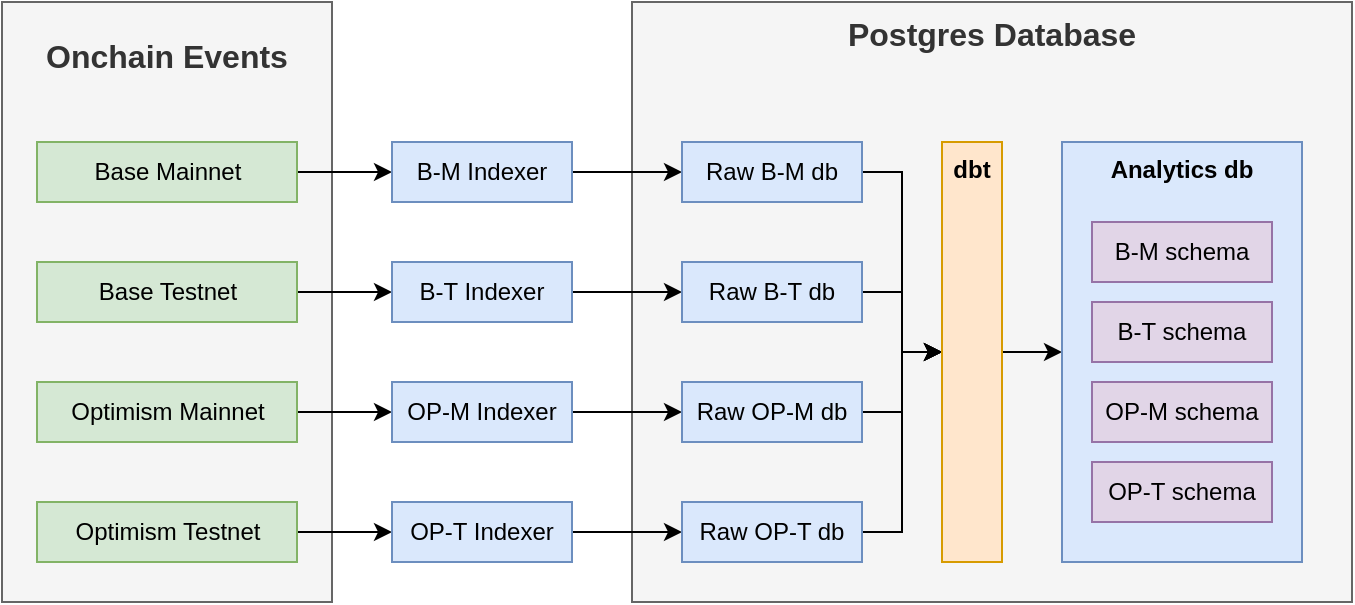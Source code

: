 <mxfile version="23.1.2" type="device">
  <diagram name="Page-1" id="rFEMjwONDgXLVHUbBiYk">
    <mxGraphModel dx="1018" dy="1383" grid="1" gridSize="10" guides="1" tooltips="1" connect="1" arrows="1" fold="1" page="1" pageScale="1" pageWidth="850" pageHeight="1100" math="0" shadow="0">
      <root>
        <mxCell id="0" />
        <mxCell id="1" parent="0" />
        <mxCell id="R1emBW7lre0Wp2ynIHXj-4" value="&lt;h1 style=&quot;font-size: 16px;&quot;&gt;Onchain Events&lt;/h1&gt;" style="rounded=0;whiteSpace=wrap;html=1;align=center;fillColor=#f5f5f5;fontColor=#333333;strokeColor=#666666;verticalAlign=top;" vertex="1" parent="1">
          <mxGeometry x="25" y="460" width="165" height="300" as="geometry" />
        </mxCell>
        <mxCell id="R1emBW7lre0Wp2ynIHXj-16" value="" style="edgeStyle=orthogonalEdgeStyle;rounded=0;orthogonalLoop=1;jettySize=auto;html=1;" edge="1" parent="1" source="S-hfegwOmEvxK6TibCQ1-2" target="R1emBW7lre0Wp2ynIHXj-10">
          <mxGeometry relative="1" as="geometry" />
        </mxCell>
        <mxCell id="S-hfegwOmEvxK6TibCQ1-2" value="Base Mainnet" style="rounded=0;whiteSpace=wrap;html=1;fillColor=#d5e8d4;strokeColor=#82b366;" parent="1" vertex="1">
          <mxGeometry x="42.5" y="530" width="130" height="30" as="geometry" />
        </mxCell>
        <mxCell id="R1emBW7lre0Wp2ynIHXj-17" value="" style="edgeStyle=orthogonalEdgeStyle;rounded=0;orthogonalLoop=1;jettySize=auto;html=1;" edge="1" parent="1" source="R1emBW7lre0Wp2ynIHXj-1" target="R1emBW7lre0Wp2ynIHXj-11">
          <mxGeometry relative="1" as="geometry" />
        </mxCell>
        <mxCell id="R1emBW7lre0Wp2ynIHXj-1" value="Base Testnet" style="rounded=0;whiteSpace=wrap;html=1;fillColor=#d5e8d4;strokeColor=#82b366;" vertex="1" parent="1">
          <mxGeometry x="42.5" y="590" width="130" height="30" as="geometry" />
        </mxCell>
        <mxCell id="R1emBW7lre0Wp2ynIHXj-18" value="" style="edgeStyle=orthogonalEdgeStyle;rounded=0;orthogonalLoop=1;jettySize=auto;html=1;" edge="1" parent="1" source="R1emBW7lre0Wp2ynIHXj-2" target="R1emBW7lre0Wp2ynIHXj-12">
          <mxGeometry relative="1" as="geometry" />
        </mxCell>
        <mxCell id="R1emBW7lre0Wp2ynIHXj-2" value="Optimism Mainnet" style="rounded=0;whiteSpace=wrap;html=1;fillColor=#d5e8d4;strokeColor=#82b366;" vertex="1" parent="1">
          <mxGeometry x="42.5" y="650" width="130" height="30" as="geometry" />
        </mxCell>
        <mxCell id="R1emBW7lre0Wp2ynIHXj-19" value="" style="edgeStyle=orthogonalEdgeStyle;rounded=0;orthogonalLoop=1;jettySize=auto;html=1;" edge="1" parent="1" source="R1emBW7lre0Wp2ynIHXj-3" target="R1emBW7lre0Wp2ynIHXj-13">
          <mxGeometry relative="1" as="geometry" />
        </mxCell>
        <mxCell id="R1emBW7lre0Wp2ynIHXj-3" value="Optimism Testnet" style="rounded=0;whiteSpace=wrap;html=1;fillColor=#d5e8d4;strokeColor=#82b366;" vertex="1" parent="1">
          <mxGeometry x="42.5" y="710" width="130" height="30" as="geometry" />
        </mxCell>
        <mxCell id="R1emBW7lre0Wp2ynIHXj-5" value="Postgres Database" style="rounded=0;whiteSpace=wrap;html=1;fillColor=#f5f5f5;fontColor=#333333;strokeColor=#666666;verticalAlign=top;fontSize=16;fontStyle=1" vertex="1" parent="1">
          <mxGeometry x="340" y="460" width="360" height="300" as="geometry" />
        </mxCell>
        <mxCell id="R1emBW7lre0Wp2ynIHXj-24" value="" style="edgeStyle=orthogonalEdgeStyle;rounded=0;orthogonalLoop=1;jettySize=auto;html=1;" edge="1" parent="1" source="R1emBW7lre0Wp2ynIHXj-10" target="R1emBW7lre0Wp2ynIHXj-20">
          <mxGeometry relative="1" as="geometry" />
        </mxCell>
        <mxCell id="R1emBW7lre0Wp2ynIHXj-10" value="B-M Indexer" style="rounded=0;whiteSpace=wrap;html=1;fillColor=#dae8fc;strokeColor=#6c8ebf;" vertex="1" parent="1">
          <mxGeometry x="220" y="530" width="90" height="30" as="geometry" />
        </mxCell>
        <mxCell id="R1emBW7lre0Wp2ynIHXj-25" value="" style="edgeStyle=orthogonalEdgeStyle;rounded=0;orthogonalLoop=1;jettySize=auto;html=1;" edge="1" parent="1" source="R1emBW7lre0Wp2ynIHXj-11" target="R1emBW7lre0Wp2ynIHXj-21">
          <mxGeometry relative="1" as="geometry" />
        </mxCell>
        <mxCell id="R1emBW7lre0Wp2ynIHXj-11" value="B-T Indexer" style="rounded=0;whiteSpace=wrap;html=1;fillColor=#dae8fc;strokeColor=#6c8ebf;" vertex="1" parent="1">
          <mxGeometry x="220" y="590" width="90" height="30" as="geometry" />
        </mxCell>
        <mxCell id="R1emBW7lre0Wp2ynIHXj-26" value="" style="edgeStyle=orthogonalEdgeStyle;rounded=0;orthogonalLoop=1;jettySize=auto;html=1;" edge="1" parent="1" source="R1emBW7lre0Wp2ynIHXj-12" target="R1emBW7lre0Wp2ynIHXj-22">
          <mxGeometry relative="1" as="geometry" />
        </mxCell>
        <mxCell id="R1emBW7lre0Wp2ynIHXj-12" value="OP-M Indexer" style="rounded=0;whiteSpace=wrap;html=1;fillColor=#dae8fc;strokeColor=#6c8ebf;" vertex="1" parent="1">
          <mxGeometry x="220" y="650" width="90" height="30" as="geometry" />
        </mxCell>
        <mxCell id="R1emBW7lre0Wp2ynIHXj-27" value="" style="edgeStyle=orthogonalEdgeStyle;rounded=0;orthogonalLoop=1;jettySize=auto;html=1;" edge="1" parent="1" source="R1emBW7lre0Wp2ynIHXj-13" target="R1emBW7lre0Wp2ynIHXj-23">
          <mxGeometry relative="1" as="geometry" />
        </mxCell>
        <mxCell id="R1emBW7lre0Wp2ynIHXj-13" value="OP-T Indexer" style="rounded=0;whiteSpace=wrap;html=1;fillColor=#dae8fc;strokeColor=#6c8ebf;" vertex="1" parent="1">
          <mxGeometry x="220" y="710" width="90" height="30" as="geometry" />
        </mxCell>
        <mxCell id="R1emBW7lre0Wp2ynIHXj-30" value="" style="edgeStyle=orthogonalEdgeStyle;rounded=0;orthogonalLoop=1;jettySize=auto;html=1;" edge="1" parent="1" source="R1emBW7lre0Wp2ynIHXj-20" target="R1emBW7lre0Wp2ynIHXj-28">
          <mxGeometry relative="1" as="geometry" />
        </mxCell>
        <mxCell id="R1emBW7lre0Wp2ynIHXj-20" value="Raw B-M db" style="rounded=0;whiteSpace=wrap;html=1;fillColor=#dae8fc;strokeColor=#6c8ebf;" vertex="1" parent="1">
          <mxGeometry x="365" y="530" width="90" height="30" as="geometry" />
        </mxCell>
        <mxCell id="R1emBW7lre0Wp2ynIHXj-31" value="" style="edgeStyle=orthogonalEdgeStyle;rounded=0;orthogonalLoop=1;jettySize=auto;html=1;" edge="1" parent="1" source="R1emBW7lre0Wp2ynIHXj-21" target="R1emBW7lre0Wp2ynIHXj-28">
          <mxGeometry relative="1" as="geometry" />
        </mxCell>
        <mxCell id="R1emBW7lre0Wp2ynIHXj-21" value="Raw B-T db" style="rounded=0;whiteSpace=wrap;html=1;fillColor=#dae8fc;strokeColor=#6c8ebf;" vertex="1" parent="1">
          <mxGeometry x="365" y="590" width="90" height="30" as="geometry" />
        </mxCell>
        <mxCell id="R1emBW7lre0Wp2ynIHXj-32" value="" style="edgeStyle=orthogonalEdgeStyle;rounded=0;orthogonalLoop=1;jettySize=auto;html=1;" edge="1" parent="1" source="R1emBW7lre0Wp2ynIHXj-22" target="R1emBW7lre0Wp2ynIHXj-28">
          <mxGeometry relative="1" as="geometry" />
        </mxCell>
        <mxCell id="R1emBW7lre0Wp2ynIHXj-22" value="Raw OP-M db" style="rounded=0;whiteSpace=wrap;html=1;fillColor=#dae8fc;strokeColor=#6c8ebf;" vertex="1" parent="1">
          <mxGeometry x="365" y="650" width="90" height="30" as="geometry" />
        </mxCell>
        <mxCell id="R1emBW7lre0Wp2ynIHXj-33" value="" style="edgeStyle=orthogonalEdgeStyle;rounded=0;orthogonalLoop=1;jettySize=auto;html=1;" edge="1" parent="1" source="R1emBW7lre0Wp2ynIHXj-23" target="R1emBW7lre0Wp2ynIHXj-28">
          <mxGeometry relative="1" as="geometry" />
        </mxCell>
        <mxCell id="R1emBW7lre0Wp2ynIHXj-23" value="Raw OP-T db" style="rounded=0;whiteSpace=wrap;html=1;fillColor=#dae8fc;strokeColor=#6c8ebf;" vertex="1" parent="1">
          <mxGeometry x="365" y="710" width="90" height="30" as="geometry" />
        </mxCell>
        <mxCell id="R1emBW7lre0Wp2ynIHXj-35" value="" style="edgeStyle=orthogonalEdgeStyle;rounded=0;orthogonalLoop=1;jettySize=auto;html=1;" edge="1" parent="1" source="R1emBW7lre0Wp2ynIHXj-28" target="R1emBW7lre0Wp2ynIHXj-34">
          <mxGeometry relative="1" as="geometry" />
        </mxCell>
        <mxCell id="R1emBW7lre0Wp2ynIHXj-28" value="&lt;b&gt;dbt&lt;/b&gt;" style="rounded=0;whiteSpace=wrap;html=1;fillColor=#ffe6cc;strokeColor=#d79b00;verticalAlign=top;" vertex="1" parent="1">
          <mxGeometry x="495" y="530" width="30" height="210" as="geometry" />
        </mxCell>
        <mxCell id="R1emBW7lre0Wp2ynIHXj-34" value="&lt;b&gt;Analytics db&lt;/b&gt;&lt;div style=&quot;text-align: justify;&quot;&gt;&lt;/div&gt;" style="rounded=0;whiteSpace=wrap;html=1;fillColor=#dae8fc;strokeColor=#6c8ebf;verticalAlign=top;" vertex="1" parent="1">
          <mxGeometry x="555" y="530" width="120" height="210" as="geometry" />
        </mxCell>
        <mxCell id="R1emBW7lre0Wp2ynIHXj-36" value="B-M schema" style="rounded=0;whiteSpace=wrap;html=1;fillColor=#e1d5e7;strokeColor=#9673a6;" vertex="1" parent="1">
          <mxGeometry x="570" y="570" width="90" height="30" as="geometry" />
        </mxCell>
        <mxCell id="R1emBW7lre0Wp2ynIHXj-37" value="B-T schema" style="rounded=0;whiteSpace=wrap;html=1;fillColor=#e1d5e7;strokeColor=#9673a6;" vertex="1" parent="1">
          <mxGeometry x="570" y="610" width="90" height="30" as="geometry" />
        </mxCell>
        <mxCell id="R1emBW7lre0Wp2ynIHXj-38" value="OP-M schema" style="rounded=0;whiteSpace=wrap;html=1;fillColor=#e1d5e7;strokeColor=#9673a6;" vertex="1" parent="1">
          <mxGeometry x="570" y="650" width="90" height="30" as="geometry" />
        </mxCell>
        <mxCell id="R1emBW7lre0Wp2ynIHXj-39" value="OP-T schema" style="rounded=0;whiteSpace=wrap;html=1;fillColor=#e1d5e7;strokeColor=#9673a6;" vertex="1" parent="1">
          <mxGeometry x="570" y="690" width="90" height="30" as="geometry" />
        </mxCell>
      </root>
    </mxGraphModel>
  </diagram>
</mxfile>
